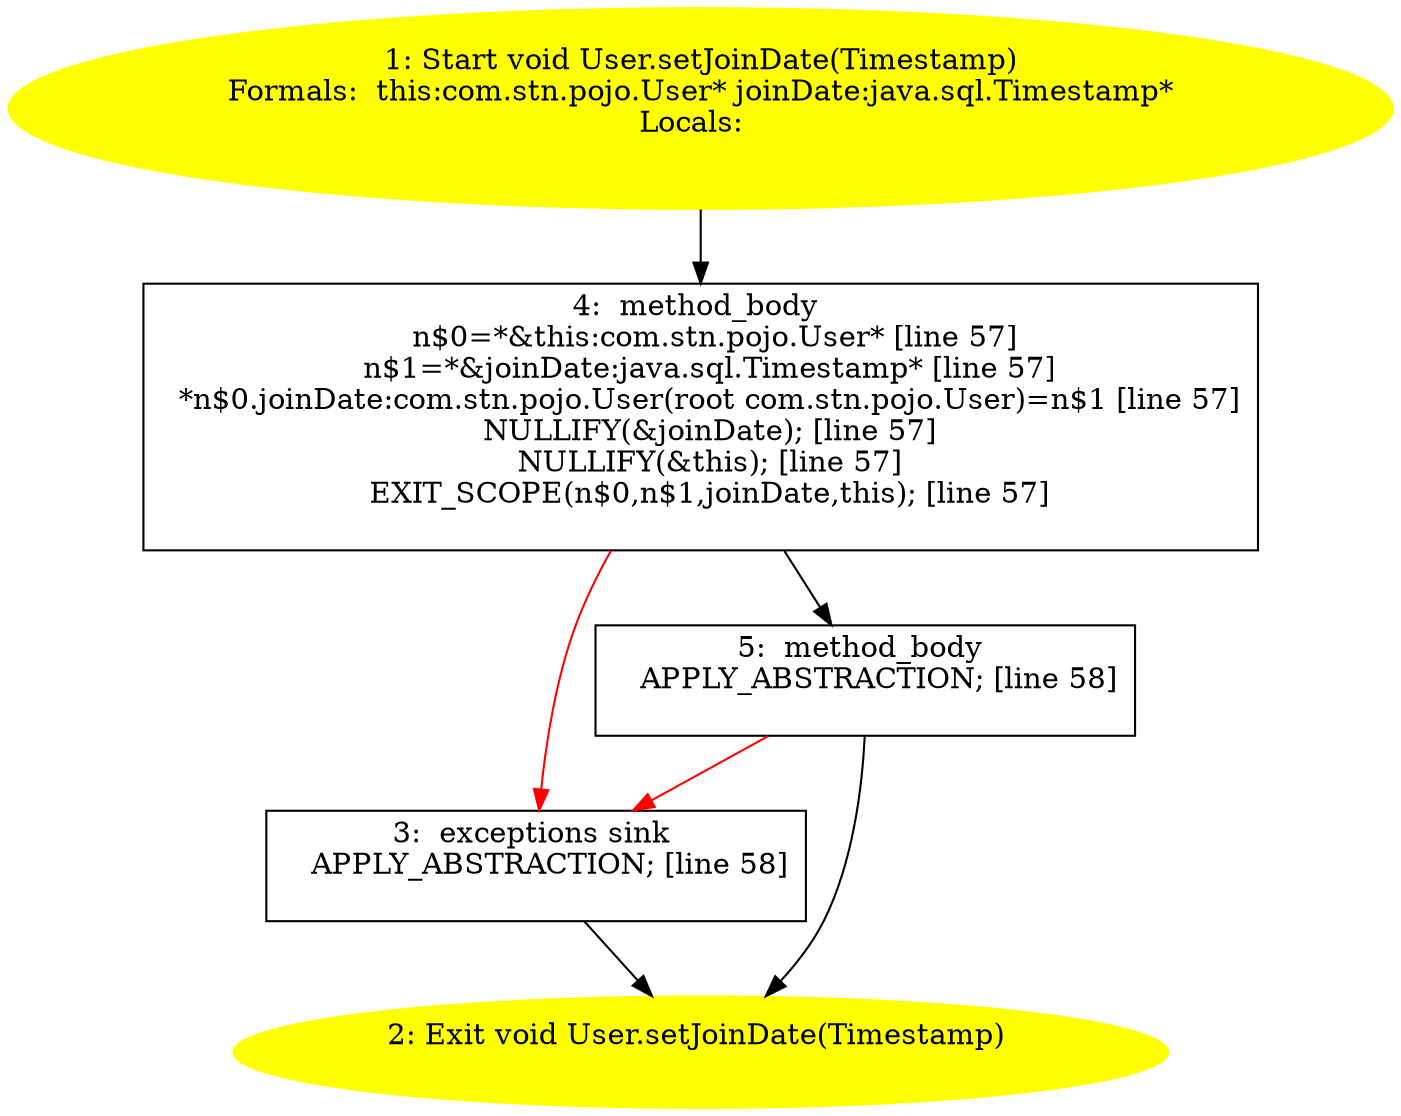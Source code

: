 /* @generated */
digraph cfg {
"com.stn.pojo.User.setJoinDate(java.sql.Timestamp):void.17d0f27bc16549d961379810499f5c11_1" [label="1: Start void User.setJoinDate(Timestamp)\nFormals:  this:com.stn.pojo.User* joinDate:java.sql.Timestamp*\nLocals:  \n  " color=yellow style=filled]
	

	 "com.stn.pojo.User.setJoinDate(java.sql.Timestamp):void.17d0f27bc16549d961379810499f5c11_1" -> "com.stn.pojo.User.setJoinDate(java.sql.Timestamp):void.17d0f27bc16549d961379810499f5c11_4" ;
"com.stn.pojo.User.setJoinDate(java.sql.Timestamp):void.17d0f27bc16549d961379810499f5c11_2" [label="2: Exit void User.setJoinDate(Timestamp) \n  " color=yellow style=filled]
	

"com.stn.pojo.User.setJoinDate(java.sql.Timestamp):void.17d0f27bc16549d961379810499f5c11_3" [label="3:  exceptions sink \n   APPLY_ABSTRACTION; [line 58]\n " shape="box"]
	

	 "com.stn.pojo.User.setJoinDate(java.sql.Timestamp):void.17d0f27bc16549d961379810499f5c11_3" -> "com.stn.pojo.User.setJoinDate(java.sql.Timestamp):void.17d0f27bc16549d961379810499f5c11_2" ;
"com.stn.pojo.User.setJoinDate(java.sql.Timestamp):void.17d0f27bc16549d961379810499f5c11_4" [label="4:  method_body \n   n$0=*&this:com.stn.pojo.User* [line 57]\n  n$1=*&joinDate:java.sql.Timestamp* [line 57]\n  *n$0.joinDate:com.stn.pojo.User(root com.stn.pojo.User)=n$1 [line 57]\n  NULLIFY(&joinDate); [line 57]\n  NULLIFY(&this); [line 57]\n  EXIT_SCOPE(n$0,n$1,joinDate,this); [line 57]\n " shape="box"]
	

	 "com.stn.pojo.User.setJoinDate(java.sql.Timestamp):void.17d0f27bc16549d961379810499f5c11_4" -> "com.stn.pojo.User.setJoinDate(java.sql.Timestamp):void.17d0f27bc16549d961379810499f5c11_5" ;
	 "com.stn.pojo.User.setJoinDate(java.sql.Timestamp):void.17d0f27bc16549d961379810499f5c11_4" -> "com.stn.pojo.User.setJoinDate(java.sql.Timestamp):void.17d0f27bc16549d961379810499f5c11_3" [color="red" ];
"com.stn.pojo.User.setJoinDate(java.sql.Timestamp):void.17d0f27bc16549d961379810499f5c11_5" [label="5:  method_body \n   APPLY_ABSTRACTION; [line 58]\n " shape="box"]
	

	 "com.stn.pojo.User.setJoinDate(java.sql.Timestamp):void.17d0f27bc16549d961379810499f5c11_5" -> "com.stn.pojo.User.setJoinDate(java.sql.Timestamp):void.17d0f27bc16549d961379810499f5c11_2" ;
	 "com.stn.pojo.User.setJoinDate(java.sql.Timestamp):void.17d0f27bc16549d961379810499f5c11_5" -> "com.stn.pojo.User.setJoinDate(java.sql.Timestamp):void.17d0f27bc16549d961379810499f5c11_3" [color="red" ];
}

